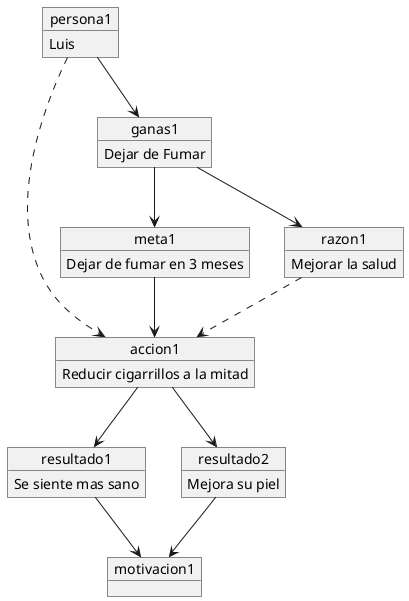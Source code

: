 @startuml Motivacion para dejar de fumar

object persona1 {
    Luis
}

object meta1 {
    Dejar de fumar en 3 meses
}

object accion1 {
    Reducir cigarrillos a la mitad
}

object ganas1 {
    Dejar de Fumar
}

object razon1 {
    Mejorar la salud
}

object resultado1 {
    Se siente mas sano
}

object resultado2 {
    Mejora su piel
}

object motivacion1 {
}

persona1 --> ganas1 
ganas1 --> meta1  
ganas1 --> razon1  
persona1 -[dashed]-> accion1
accion1 --> resultado1 
accion1 --> resultado2
resultado1 --> motivacion1 
resultado2 --> motivacion1 
meta1 --> accion1 
razon1 -[dashed]-> accion1

@enduml
